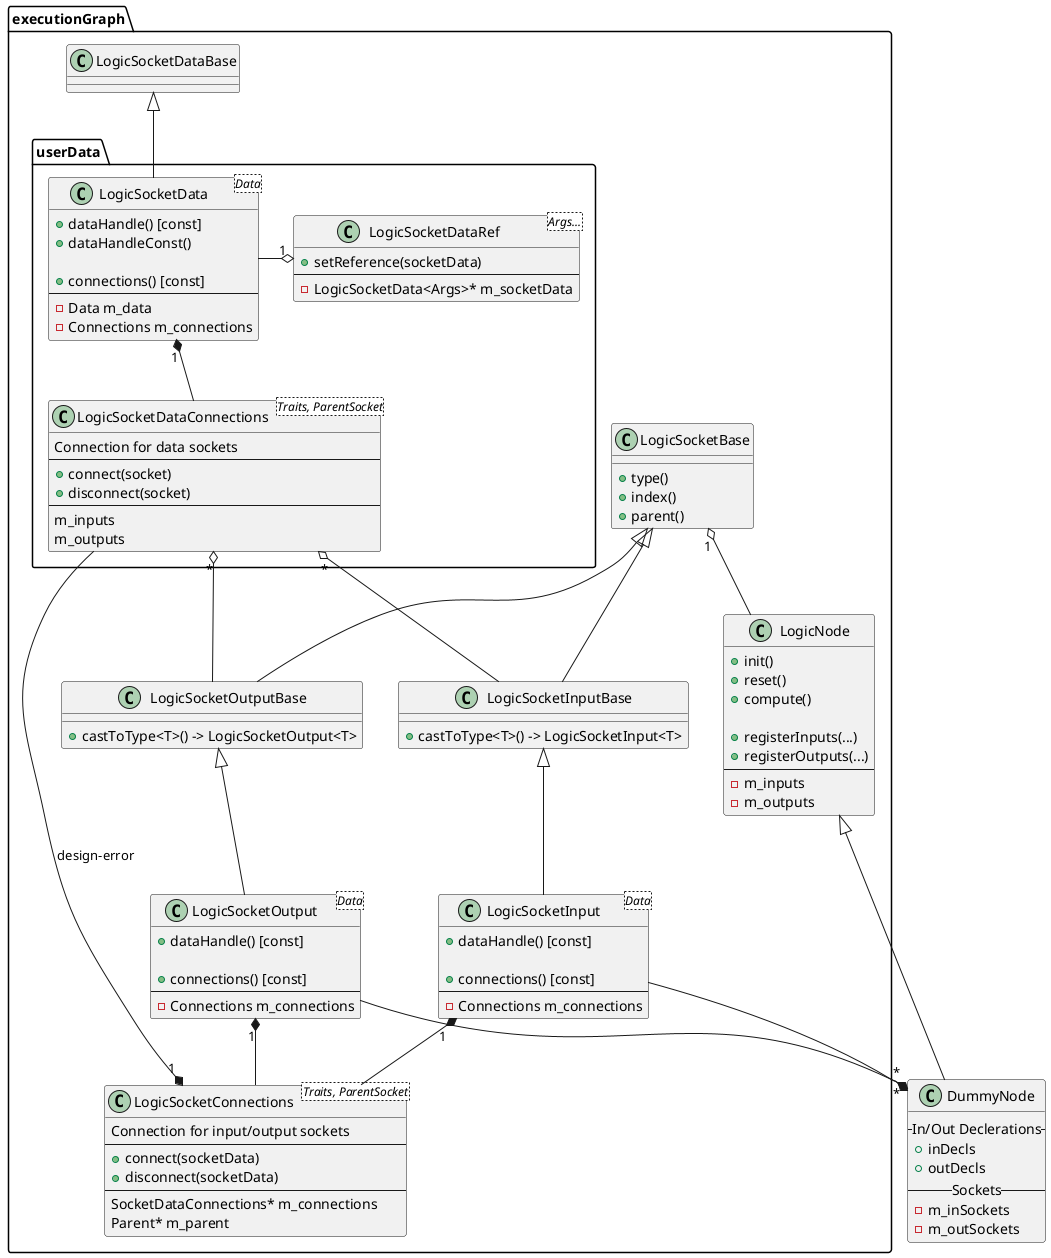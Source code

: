 
@startuml core
set namespaceSeparator ::
skinparam shadowing false
skinparam defaultFontName "Fira Code"

class DummyNode{
    --  In/Out Declerations --
    + inDecls
    + outDecls
    -- Sockets --
    - m_inSockets
    - m_outSockets
}

namespace executionGraph{

    class LogicNode{
        + init()
        + reset()
        + compute()

        + registerInputs(...)
        + registerOutputs(...)
        --
        - m_inputs
        - m_outputs
    }

    class LogicSocketInput<Data> {
        + dataHandle() [const]

        + connections() [const]
        --
        - Connections m_connections
    }

    class LogicSocketOutput<Data> {
        + dataHandle() [const]

        + connections() [const]
        --
        - Connections m_connections
    }

    class LogicSocketBase {
        + type()
        + index()
        + parent()
    }

    class LogicSocketInputBase {
        + castToType<T>() -> LogicSocketInput<T>
    }

    class LogicSocketOutputBase {
        + castToType<T>() -> LogicSocketOutput<T>
    }

    class LogicSocketConnections<Traits, ParentSocket>{
        Connection for input/output sockets
        --
        + connect(socketData)
        + disconnect(socketData)
        --
        SocketDataConnections* m_connections
        Parent* m_parent
    }

    namespace userData{
        class LogicSocketDataConnections<Traits, ParentSocket>{
            Connection for data sockets
            --
            + connect(socket)
            + disconnect(socket)
            --
            m_inputs
            m_outputs
        }

        class LogicSocketData<Data>{
            + dataHandle() [const]
            + dataHandleConst()

            + connections() [const]
            --
            - Data m_data
            - Connections m_connections
        }


        class LogicSocketDataRef<Args...>{
            + setReference(socketData)
            --
            - LogicSocketData<Args>* m_socketData
        }

    }

    class LogicSocketDataBase{

    }
}

DummyNode -up-|> executionGraph::LogicNode

executionGraph::LogicSocketInput -up-|> executionGraph::LogicSocketInputBase
executionGraph::LogicSocketOutput -up-|> executionGraph::LogicSocketOutputBase

executionGraph::LogicSocketInputBase -up-|> executionGraph::LogicSocketBase
executionGraph::LogicSocketOutputBase -up-|> executionGraph::LogicSocketBase
executionGraph::LogicSocketBase -[hidden]-> executionGraph::userData::LogicSocketData
executionGraph::LogicSocketBase -up[hidden]-> executionGraph::userData::LogicSocketData


DummyNode "*" *-up- executionGraph::LogicSocketInput
DummyNode "*" *-up- executionGraph::LogicSocketOutput

executionGraph::LogicSocketInput "1" *-- executionGraph::LogicSocketConnections
executionGraph::LogicSocketOutput "1" *-- executionGraph::LogicSocketConnections

executionGraph::LogicSocketBase "1" o-down- executionGraph::LogicNode

executionGraph::userData::LogicSocketData -up-|> executionGraph::LogicSocketDataBase
executionGraph::userData::LogicSocketDataConnections "*" o-down- executionGraph::LogicSocketInputBase
executionGraph::userData::LogicSocketDataConnections "*" o-down- executionGraph::LogicSocketOutputBase
executionGraph::userData::LogicSocketData -right-o "1" executionGraph::userData::LogicSocketDataRef
executionGraph::userData::LogicSocketData "1" *-down- executionGraph::userData::LogicSocketDataConnections

executionGraph::LogicSocketConnections "1" *-- executionGraph::userData::LogicSocketDataConnections : design-error

@enduml